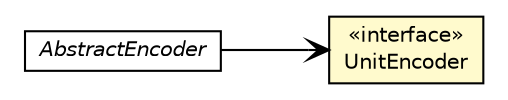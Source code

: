 #!/usr/local/bin/dot
#
# Class diagram 
# Generated by UMLGraph version R5_6-24-gf6e263 (http://www.umlgraph.org/)
#

digraph G {
	edge [fontname="Helvetica",fontsize=10,labelfontname="Helvetica",labelfontsize=10];
	node [fontname="Helvetica",fontsize=10,shape=plaintext];
	nodesep=0.25;
	ranksep=0.5;
	rankdir=LR;
	// com.github.jinahya.codec.AbstractEncoder
	c62 [label=<<table title="com.github.jinahya.codec.AbstractEncoder" border="0" cellborder="1" cellspacing="0" cellpadding="2" port="p" href="./AbstractEncoder.html">
		<tr><td><table border="0" cellspacing="0" cellpadding="1">
<tr><td align="center" balign="center"><font face="Helvetica-Oblique"> AbstractEncoder </font></td></tr>
		</table></td></tr>
		</table>>, URL="./AbstractEncoder.html", fontname="Helvetica", fontcolor="black", fontsize=10.0];
	// com.github.jinahya.codec.UnitEncoder
	c64 [label=<<table title="com.github.jinahya.codec.UnitEncoder" border="0" cellborder="1" cellspacing="0" cellpadding="2" port="p" bgcolor="lemonChiffon" href="./UnitEncoder.html">
		<tr><td><table border="0" cellspacing="0" cellpadding="1">
<tr><td align="center" balign="center"> &#171;interface&#187; </td></tr>
<tr><td align="center" balign="center"> UnitEncoder </td></tr>
		</table></td></tr>
		</table>>, URL="./UnitEncoder.html", fontname="Helvetica", fontcolor="black", fontsize=10.0];
	// com.github.jinahya.codec.AbstractEncoder NAVASSOC com.github.jinahya.codec.UnitEncoder
	c62:p -> c64:p [taillabel="", label="", headlabel="", fontname="Helvetica", fontcolor="black", fontsize=10.0, color="black", arrowhead=open];
}

